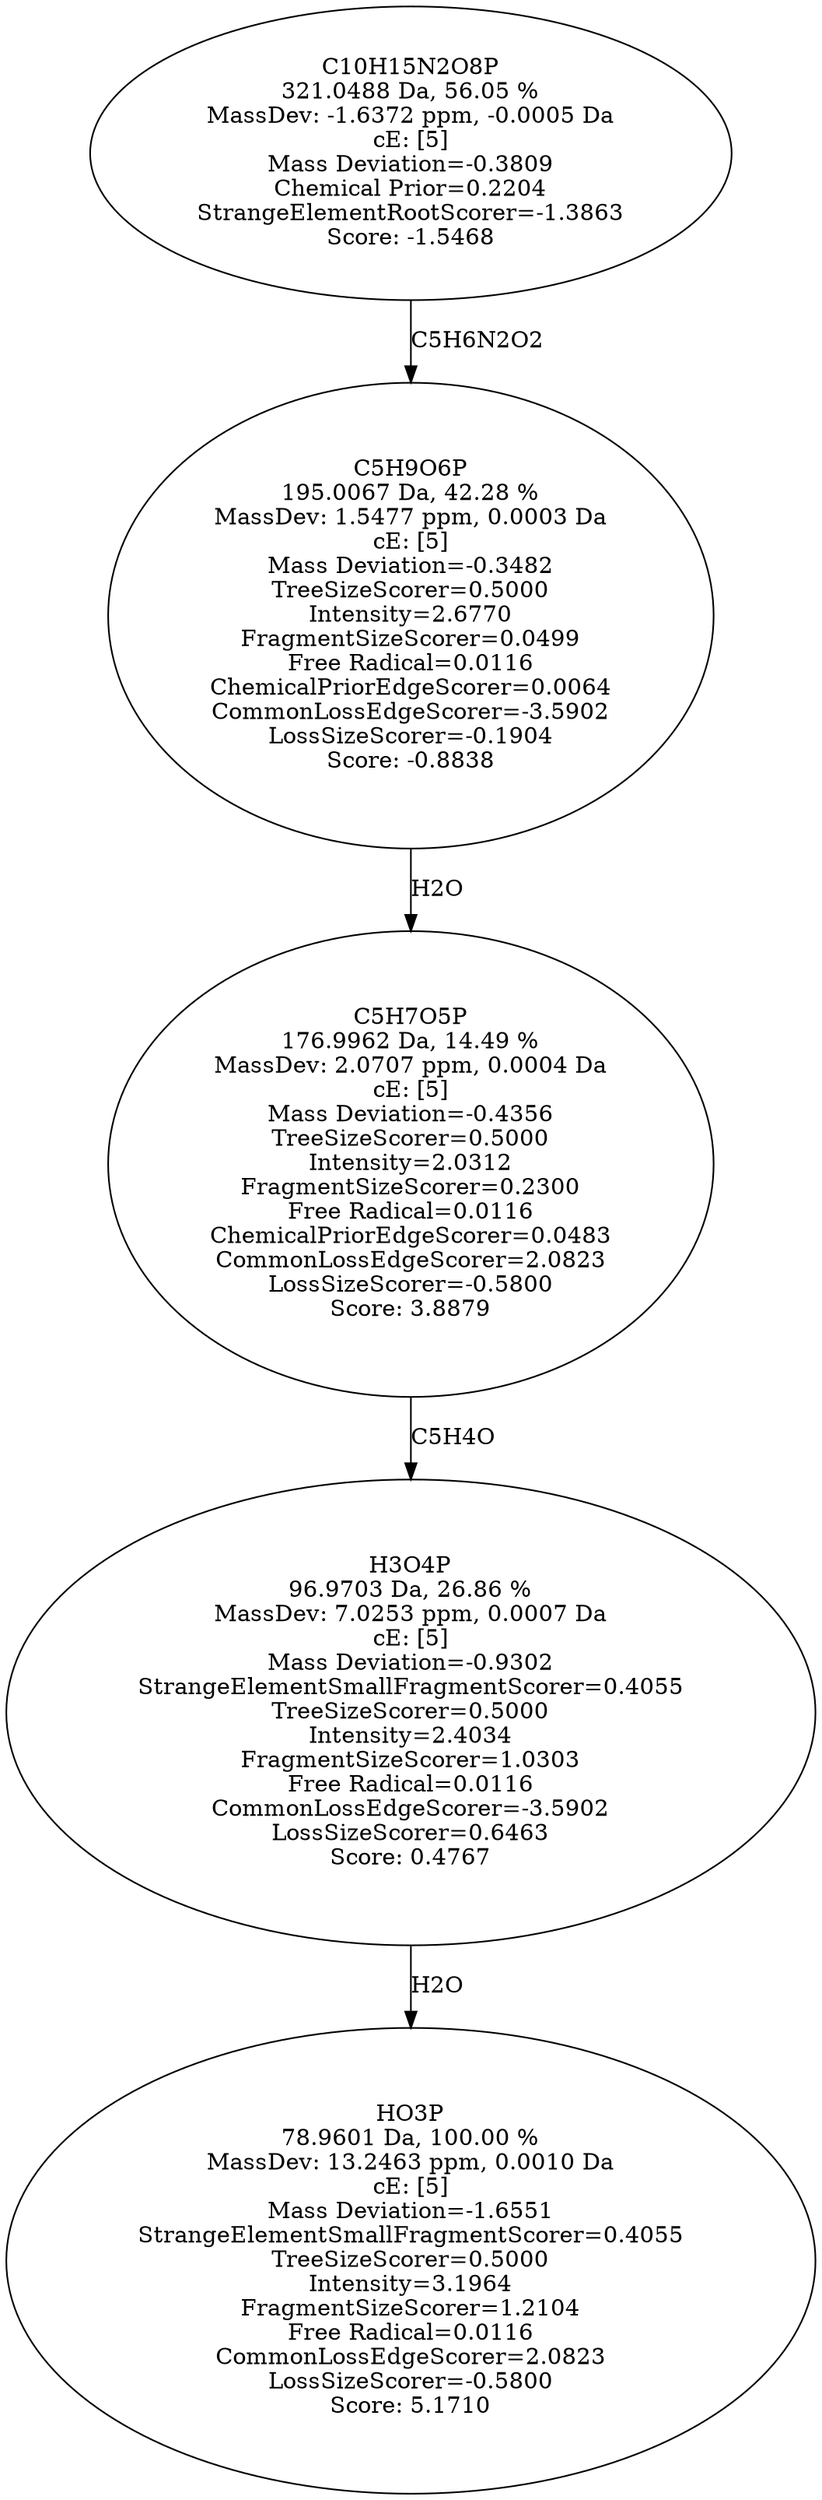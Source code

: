 strict digraph {
v1 [label="HO3P\n78.9601 Da, 100.00 %\nMassDev: 13.2463 ppm, 0.0010 Da\ncE: [5]\nMass Deviation=-1.6551\nStrangeElementSmallFragmentScorer=0.4055\nTreeSizeScorer=0.5000\nIntensity=3.1964\nFragmentSizeScorer=1.2104\nFree Radical=0.0116\nCommonLossEdgeScorer=2.0823\nLossSizeScorer=-0.5800\nScore: 5.1710"];
v2 [label="H3O4P\n96.9703 Da, 26.86 %\nMassDev: 7.0253 ppm, 0.0007 Da\ncE: [5]\nMass Deviation=-0.9302\nStrangeElementSmallFragmentScorer=0.4055\nTreeSizeScorer=0.5000\nIntensity=2.4034\nFragmentSizeScorer=1.0303\nFree Radical=0.0116\nCommonLossEdgeScorer=-3.5902\nLossSizeScorer=0.6463\nScore: 0.4767"];
v3 [label="C5H7O5P\n176.9962 Da, 14.49 %\nMassDev: 2.0707 ppm, 0.0004 Da\ncE: [5]\nMass Deviation=-0.4356\nTreeSizeScorer=0.5000\nIntensity=2.0312\nFragmentSizeScorer=0.2300\nFree Radical=0.0116\nChemicalPriorEdgeScorer=0.0483\nCommonLossEdgeScorer=2.0823\nLossSizeScorer=-0.5800\nScore: 3.8879"];
v4 [label="C5H9O6P\n195.0067 Da, 42.28 %\nMassDev: 1.5477 ppm, 0.0003 Da\ncE: [5]\nMass Deviation=-0.3482\nTreeSizeScorer=0.5000\nIntensity=2.6770\nFragmentSizeScorer=0.0499\nFree Radical=0.0116\nChemicalPriorEdgeScorer=0.0064\nCommonLossEdgeScorer=-3.5902\nLossSizeScorer=-0.1904\nScore: -0.8838"];
v5 [label="C10H15N2O8P\n321.0488 Da, 56.05 %\nMassDev: -1.6372 ppm, -0.0005 Da\ncE: [5]\nMass Deviation=-0.3809\nChemical Prior=0.2204\nStrangeElementRootScorer=-1.3863\nScore: -1.5468"];
v2 -> v1 [label="H2O"];
v3 -> v2 [label="C5H4O"];
v4 -> v3 [label="H2O"];
v5 -> v4 [label="C5H6N2O2"];
}